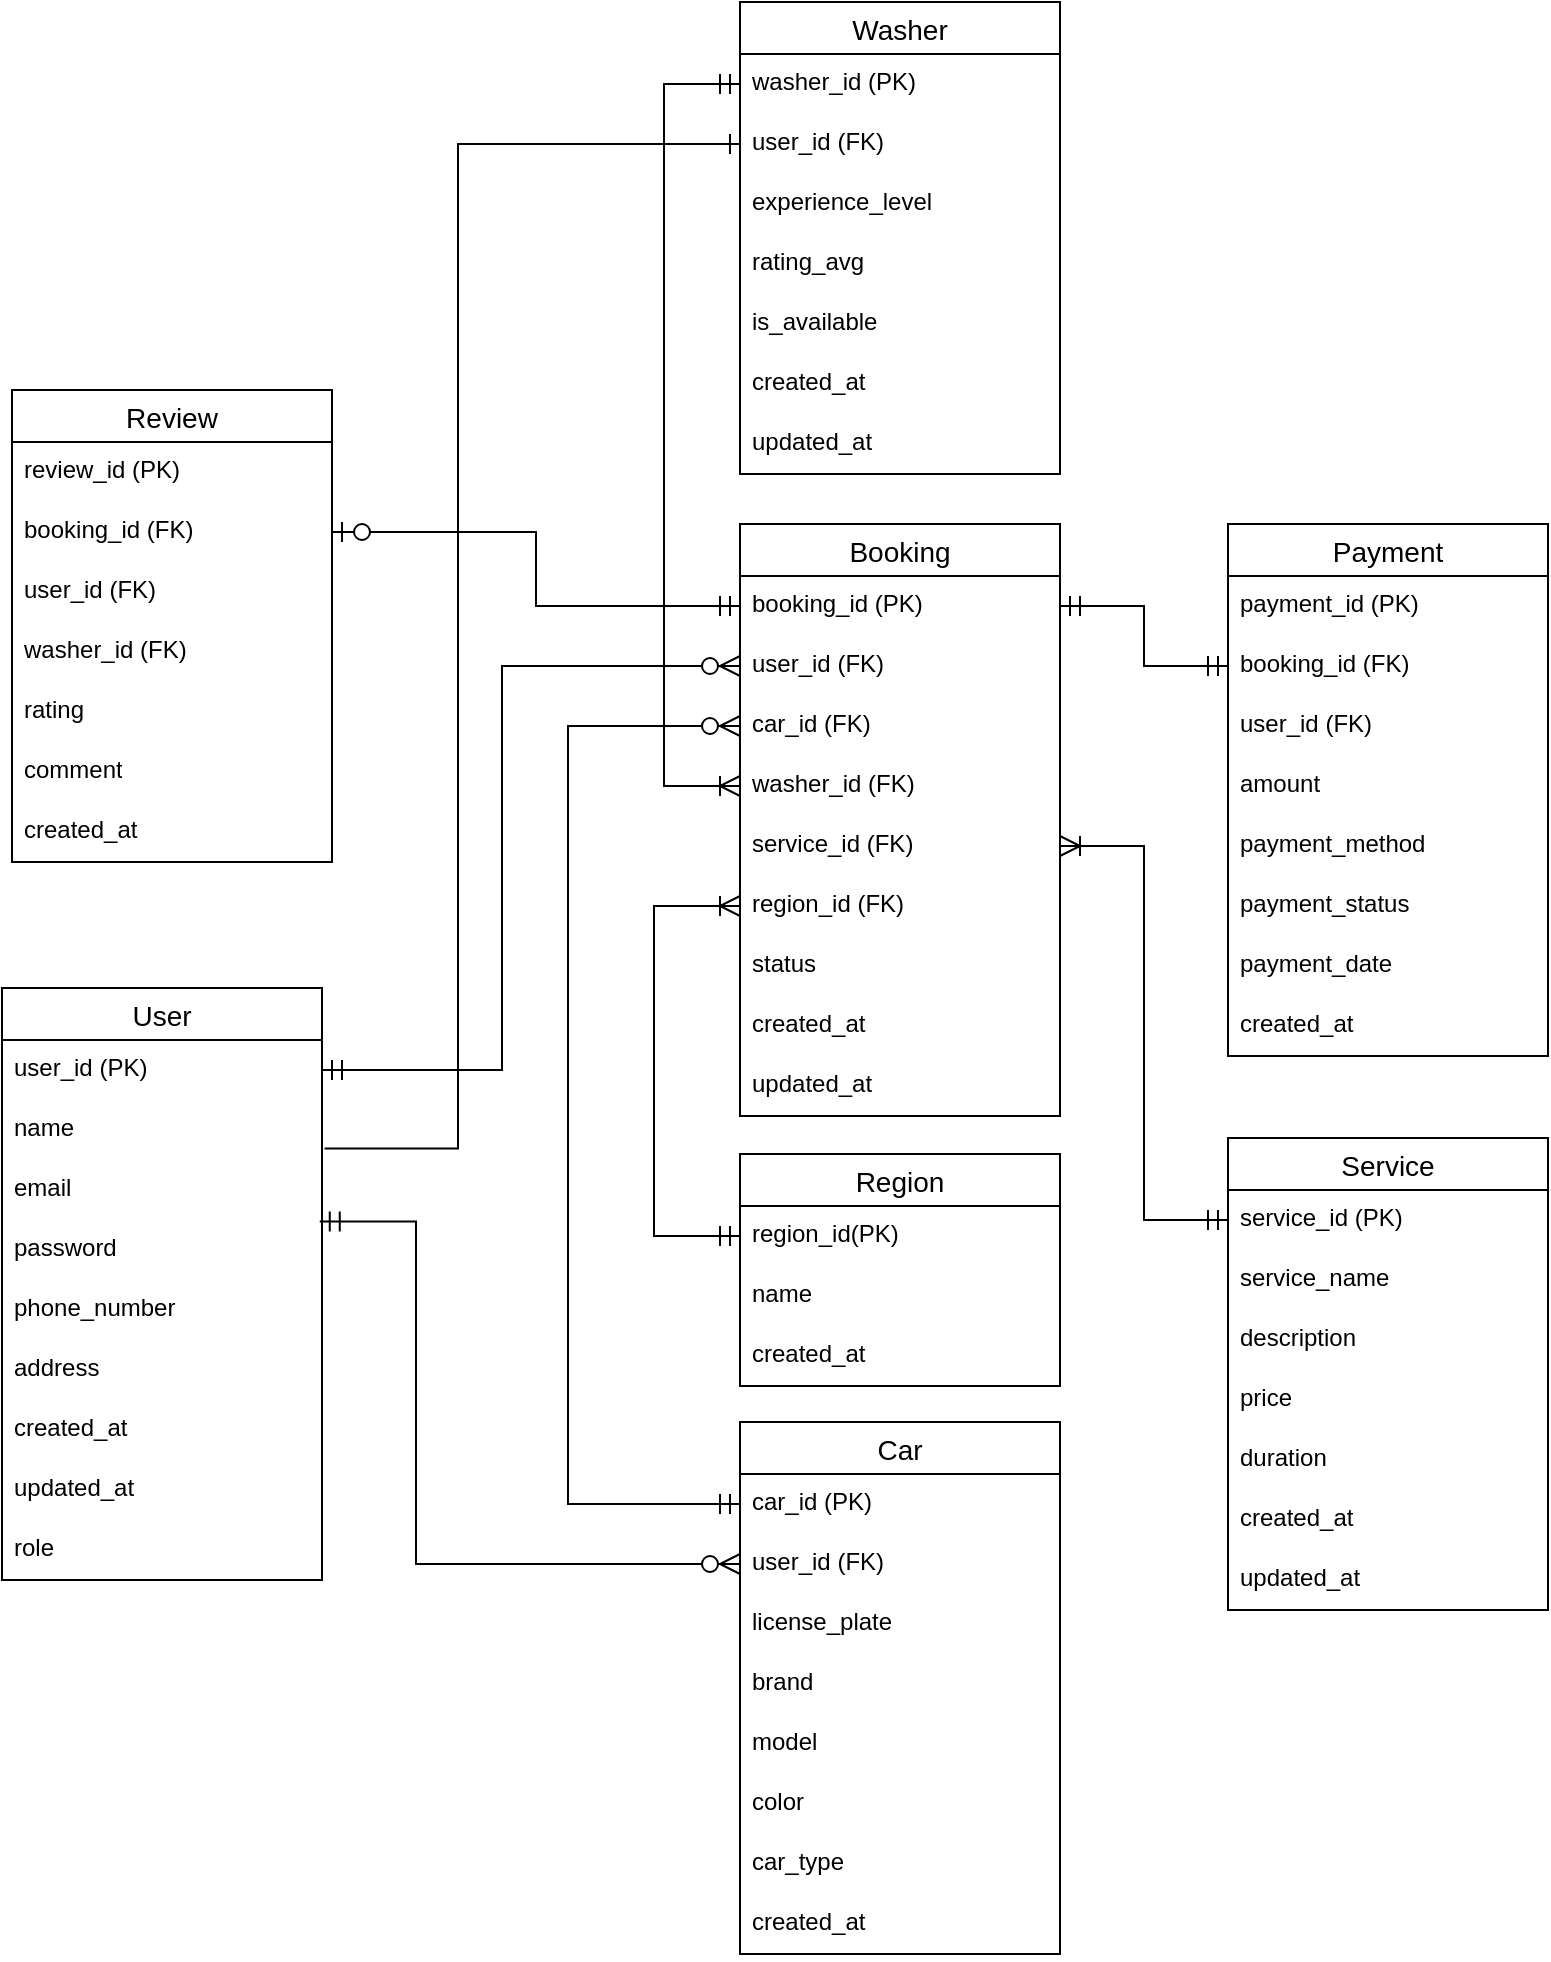 <mxfile version="26.0.16">
  <diagram name="페이지-1" id="yHpw60NMFW2PUIfGAlbN">
    <mxGraphModel dx="2791" dy="1937" grid="0" gridSize="10" guides="1" tooltips="1" connect="1" arrows="1" fold="1" page="0" pageScale="1" pageWidth="827" pageHeight="1169" math="0" shadow="0">
      <root>
        <mxCell id="0" />
        <mxCell id="1" parent="0" />
        <mxCell id="lHGu4c8bTDaXBEKwKMBF-154" value="User" style="swimlane;fontStyle=0;childLayout=stackLayout;horizontal=1;startSize=26;horizontalStack=0;resizeParent=1;resizeParentMax=0;resizeLast=0;collapsible=1;marginBottom=0;align=center;fontSize=14;" vertex="1" parent="1">
          <mxGeometry x="-195" y="-188" width="160" height="296" as="geometry" />
        </mxCell>
        <mxCell id="lHGu4c8bTDaXBEKwKMBF-155" value="user_id (PK)" style="text;strokeColor=none;fillColor=none;spacingLeft=4;spacingRight=4;overflow=hidden;rotatable=0;points=[[0,0.5],[1,0.5]];portConstraint=eastwest;fontSize=12;whiteSpace=wrap;html=1;" vertex="1" parent="lHGu4c8bTDaXBEKwKMBF-154">
          <mxGeometry y="26" width="160" height="30" as="geometry" />
        </mxCell>
        <mxCell id="lHGu4c8bTDaXBEKwKMBF-158" value="name" style="text;strokeColor=none;fillColor=none;spacingLeft=4;spacingRight=4;overflow=hidden;rotatable=0;points=[[0,0.5],[1,0.5]];portConstraint=eastwest;fontSize=12;whiteSpace=wrap;html=1;" vertex="1" parent="lHGu4c8bTDaXBEKwKMBF-154">
          <mxGeometry y="56" width="160" height="30" as="geometry" />
        </mxCell>
        <mxCell id="lHGu4c8bTDaXBEKwKMBF-160" value="email" style="text;strokeColor=none;fillColor=none;spacingLeft=4;spacingRight=4;overflow=hidden;rotatable=0;points=[[0,0.5],[1,0.5]];portConstraint=eastwest;fontSize=12;whiteSpace=wrap;html=1;" vertex="1" parent="lHGu4c8bTDaXBEKwKMBF-154">
          <mxGeometry y="86" width="160" height="30" as="geometry" />
        </mxCell>
        <mxCell id="lHGu4c8bTDaXBEKwKMBF-159" value="password" style="text;strokeColor=none;fillColor=none;spacingLeft=4;spacingRight=4;overflow=hidden;rotatable=0;points=[[0,0.5],[1,0.5]];portConstraint=eastwest;fontSize=12;whiteSpace=wrap;html=1;" vertex="1" parent="lHGu4c8bTDaXBEKwKMBF-154">
          <mxGeometry y="116" width="160" height="30" as="geometry" />
        </mxCell>
        <mxCell id="lHGu4c8bTDaXBEKwKMBF-161" value="phone_number" style="text;strokeColor=none;fillColor=none;spacingLeft=4;spacingRight=4;overflow=hidden;rotatable=0;points=[[0,0.5],[1,0.5]];portConstraint=eastwest;fontSize=12;whiteSpace=wrap;html=1;" vertex="1" parent="lHGu4c8bTDaXBEKwKMBF-154">
          <mxGeometry y="146" width="160" height="30" as="geometry" />
        </mxCell>
        <mxCell id="lHGu4c8bTDaXBEKwKMBF-163" value="address" style="text;strokeColor=none;fillColor=none;spacingLeft=4;spacingRight=4;overflow=hidden;rotatable=0;points=[[0,0.5],[1,0.5]];portConstraint=eastwest;fontSize=12;whiteSpace=wrap;html=1;" vertex="1" parent="lHGu4c8bTDaXBEKwKMBF-154">
          <mxGeometry y="176" width="160" height="30" as="geometry" />
        </mxCell>
        <mxCell id="lHGu4c8bTDaXBEKwKMBF-162" value="created_at" style="text;strokeColor=none;fillColor=none;spacingLeft=4;spacingRight=4;overflow=hidden;rotatable=0;points=[[0,0.5],[1,0.5]];portConstraint=eastwest;fontSize=12;whiteSpace=wrap;html=1;" vertex="1" parent="lHGu4c8bTDaXBEKwKMBF-154">
          <mxGeometry y="206" width="160" height="30" as="geometry" />
        </mxCell>
        <mxCell id="lHGu4c8bTDaXBEKwKMBF-156" value="updated_at" style="text;strokeColor=none;fillColor=none;spacingLeft=4;spacingRight=4;overflow=hidden;rotatable=0;points=[[0,0.5],[1,0.5]];portConstraint=eastwest;fontSize=12;whiteSpace=wrap;html=1;" vertex="1" parent="lHGu4c8bTDaXBEKwKMBF-154">
          <mxGeometry y="236" width="160" height="30" as="geometry" />
        </mxCell>
        <mxCell id="lHGu4c8bTDaXBEKwKMBF-157" value="role " style="text;strokeColor=none;fillColor=none;spacingLeft=4;spacingRight=4;overflow=hidden;rotatable=0;points=[[0,0.5],[1,0.5]];portConstraint=eastwest;fontSize=12;whiteSpace=wrap;html=1;" vertex="1" parent="lHGu4c8bTDaXBEKwKMBF-154">
          <mxGeometry y="266" width="160" height="30" as="geometry" />
        </mxCell>
        <mxCell id="lHGu4c8bTDaXBEKwKMBF-165" value="Car" style="swimlane;fontStyle=0;childLayout=stackLayout;horizontal=1;startSize=26;horizontalStack=0;resizeParent=1;resizeParentMax=0;resizeLast=0;collapsible=1;marginBottom=0;align=center;fontSize=14;" vertex="1" parent="1">
          <mxGeometry x="174" y="29" width="160" height="266" as="geometry" />
        </mxCell>
        <mxCell id="lHGu4c8bTDaXBEKwKMBF-166" value="car_id (PK)" style="text;strokeColor=none;fillColor=none;spacingLeft=4;spacingRight=4;overflow=hidden;rotatable=0;points=[[0,0.5],[1,0.5]];portConstraint=eastwest;fontSize=12;whiteSpace=wrap;html=1;" vertex="1" parent="lHGu4c8bTDaXBEKwKMBF-165">
          <mxGeometry y="26" width="160" height="30" as="geometry" />
        </mxCell>
        <mxCell id="lHGu4c8bTDaXBEKwKMBF-167" value="user_id (FK)" style="text;strokeColor=none;fillColor=none;spacingLeft=4;spacingRight=4;overflow=hidden;rotatable=0;points=[[0,0.5],[1,0.5]];portConstraint=eastwest;fontSize=12;whiteSpace=wrap;html=1;" vertex="1" parent="lHGu4c8bTDaXBEKwKMBF-165">
          <mxGeometry y="56" width="160" height="30" as="geometry" />
        </mxCell>
        <mxCell id="lHGu4c8bTDaXBEKwKMBF-168" value="license_plate" style="text;strokeColor=none;fillColor=none;spacingLeft=4;spacingRight=4;overflow=hidden;rotatable=0;points=[[0,0.5],[1,0.5]];portConstraint=eastwest;fontSize=12;whiteSpace=wrap;html=1;" vertex="1" parent="lHGu4c8bTDaXBEKwKMBF-165">
          <mxGeometry y="86" width="160" height="30" as="geometry" />
        </mxCell>
        <mxCell id="lHGu4c8bTDaXBEKwKMBF-169" value="brand " style="text;strokeColor=none;fillColor=none;spacingLeft=4;spacingRight=4;overflow=hidden;rotatable=0;points=[[0,0.5],[1,0.5]];portConstraint=eastwest;fontSize=12;whiteSpace=wrap;html=1;" vertex="1" parent="lHGu4c8bTDaXBEKwKMBF-165">
          <mxGeometry y="116" width="160" height="30" as="geometry" />
        </mxCell>
        <mxCell id="lHGu4c8bTDaXBEKwKMBF-170" value="model" style="text;strokeColor=none;fillColor=none;spacingLeft=4;spacingRight=4;overflow=hidden;rotatable=0;points=[[0,0.5],[1,0.5]];portConstraint=eastwest;fontSize=12;whiteSpace=wrap;html=1;" vertex="1" parent="lHGu4c8bTDaXBEKwKMBF-165">
          <mxGeometry y="146" width="160" height="30" as="geometry" />
        </mxCell>
        <mxCell id="lHGu4c8bTDaXBEKwKMBF-171" value="color" style="text;strokeColor=none;fillColor=none;spacingLeft=4;spacingRight=4;overflow=hidden;rotatable=0;points=[[0,0.5],[1,0.5]];portConstraint=eastwest;fontSize=12;whiteSpace=wrap;html=1;" vertex="1" parent="lHGu4c8bTDaXBEKwKMBF-165">
          <mxGeometry y="176" width="160" height="30" as="geometry" />
        </mxCell>
        <mxCell id="lHGu4c8bTDaXBEKwKMBF-172" value="car_type " style="text;strokeColor=none;fillColor=none;spacingLeft=4;spacingRight=4;overflow=hidden;rotatable=0;points=[[0,0.5],[1,0.5]];portConstraint=eastwest;fontSize=12;whiteSpace=wrap;html=1;" vertex="1" parent="lHGu4c8bTDaXBEKwKMBF-165">
          <mxGeometry y="206" width="160" height="30" as="geometry" />
        </mxCell>
        <mxCell id="lHGu4c8bTDaXBEKwKMBF-173" value="created_at" style="text;strokeColor=none;fillColor=none;spacingLeft=4;spacingRight=4;overflow=hidden;rotatable=0;points=[[0,0.5],[1,0.5]];portConstraint=eastwest;fontSize=12;whiteSpace=wrap;html=1;" vertex="1" parent="lHGu4c8bTDaXBEKwKMBF-165">
          <mxGeometry y="236" width="160" height="30" as="geometry" />
        </mxCell>
        <mxCell id="lHGu4c8bTDaXBEKwKMBF-174" value="Service" style="swimlane;fontStyle=0;childLayout=stackLayout;horizontal=1;startSize=26;horizontalStack=0;resizeParent=1;resizeParentMax=0;resizeLast=0;collapsible=1;marginBottom=0;align=center;fontSize=14;" vertex="1" parent="1">
          <mxGeometry x="418" y="-113" width="160" height="236" as="geometry" />
        </mxCell>
        <mxCell id="lHGu4c8bTDaXBEKwKMBF-176" value="service_id (PK)" style="text;strokeColor=none;fillColor=none;spacingLeft=4;spacingRight=4;overflow=hidden;rotatable=0;points=[[0,0.5],[1,0.5]];portConstraint=eastwest;fontSize=12;whiteSpace=wrap;html=1;" vertex="1" parent="lHGu4c8bTDaXBEKwKMBF-174">
          <mxGeometry y="26" width="160" height="30" as="geometry" />
        </mxCell>
        <mxCell id="lHGu4c8bTDaXBEKwKMBF-177" value="service_name " style="text;strokeColor=none;fillColor=none;spacingLeft=4;spacingRight=4;overflow=hidden;rotatable=0;points=[[0,0.5],[1,0.5]];portConstraint=eastwest;fontSize=12;whiteSpace=wrap;html=1;" vertex="1" parent="lHGu4c8bTDaXBEKwKMBF-174">
          <mxGeometry y="56" width="160" height="30" as="geometry" />
        </mxCell>
        <mxCell id="lHGu4c8bTDaXBEKwKMBF-178" value="description " style="text;strokeColor=none;fillColor=none;spacingLeft=4;spacingRight=4;overflow=hidden;rotatable=0;points=[[0,0.5],[1,0.5]];portConstraint=eastwest;fontSize=12;whiteSpace=wrap;html=1;" vertex="1" parent="lHGu4c8bTDaXBEKwKMBF-174">
          <mxGeometry y="86" width="160" height="30" as="geometry" />
        </mxCell>
        <mxCell id="lHGu4c8bTDaXBEKwKMBF-179" value="price" style="text;strokeColor=none;fillColor=none;spacingLeft=4;spacingRight=4;overflow=hidden;rotatable=0;points=[[0,0.5],[1,0.5]];portConstraint=eastwest;fontSize=12;whiteSpace=wrap;html=1;" vertex="1" parent="lHGu4c8bTDaXBEKwKMBF-174">
          <mxGeometry y="116" width="160" height="30" as="geometry" />
        </mxCell>
        <mxCell id="lHGu4c8bTDaXBEKwKMBF-180" value="duration " style="text;strokeColor=none;fillColor=none;spacingLeft=4;spacingRight=4;overflow=hidden;rotatable=0;points=[[0,0.5],[1,0.5]];portConstraint=eastwest;fontSize=12;whiteSpace=wrap;html=1;" vertex="1" parent="lHGu4c8bTDaXBEKwKMBF-174">
          <mxGeometry y="146" width="160" height="30" as="geometry" />
        </mxCell>
        <mxCell id="lHGu4c8bTDaXBEKwKMBF-181" value="created_at " style="text;strokeColor=none;fillColor=none;spacingLeft=4;spacingRight=4;overflow=hidden;rotatable=0;points=[[0,0.5],[1,0.5]];portConstraint=eastwest;fontSize=12;whiteSpace=wrap;html=1;" vertex="1" parent="lHGu4c8bTDaXBEKwKMBF-174">
          <mxGeometry y="176" width="160" height="30" as="geometry" />
        </mxCell>
        <mxCell id="lHGu4c8bTDaXBEKwKMBF-182" value="updated_at" style="text;strokeColor=none;fillColor=none;spacingLeft=4;spacingRight=4;overflow=hidden;rotatable=0;points=[[0,0.5],[1,0.5]];portConstraint=eastwest;fontSize=12;whiteSpace=wrap;html=1;" vertex="1" parent="lHGu4c8bTDaXBEKwKMBF-174">
          <mxGeometry y="206" width="160" height="30" as="geometry" />
        </mxCell>
        <mxCell id="lHGu4c8bTDaXBEKwKMBF-184" value="Booking" style="swimlane;fontStyle=0;childLayout=stackLayout;horizontal=1;startSize=26;horizontalStack=0;resizeParent=1;resizeParentMax=0;resizeLast=0;collapsible=1;marginBottom=0;align=center;fontSize=14;" vertex="1" parent="1">
          <mxGeometry x="174" y="-420" width="160" height="296" as="geometry" />
        </mxCell>
        <mxCell id="lHGu4c8bTDaXBEKwKMBF-185" value="booking_id (PK)" style="text;strokeColor=none;fillColor=none;spacingLeft=4;spacingRight=4;overflow=hidden;rotatable=0;points=[[0,0.5],[1,0.5]];portConstraint=eastwest;fontSize=12;whiteSpace=wrap;html=1;" vertex="1" parent="lHGu4c8bTDaXBEKwKMBF-184">
          <mxGeometry y="26" width="160" height="30" as="geometry" />
        </mxCell>
        <mxCell id="lHGu4c8bTDaXBEKwKMBF-186" value="user_id (FK)" style="text;strokeColor=none;fillColor=none;spacingLeft=4;spacingRight=4;overflow=hidden;rotatable=0;points=[[0,0.5],[1,0.5]];portConstraint=eastwest;fontSize=12;whiteSpace=wrap;html=1;" vertex="1" parent="lHGu4c8bTDaXBEKwKMBF-184">
          <mxGeometry y="56" width="160" height="30" as="geometry" />
        </mxCell>
        <mxCell id="lHGu4c8bTDaXBEKwKMBF-187" value="car_id (FK)" style="text;strokeColor=none;fillColor=none;spacingLeft=4;spacingRight=4;overflow=hidden;rotatable=0;points=[[0,0.5],[1,0.5]];portConstraint=eastwest;fontSize=12;whiteSpace=wrap;html=1;" vertex="1" parent="lHGu4c8bTDaXBEKwKMBF-184">
          <mxGeometry y="86" width="160" height="30" as="geometry" />
        </mxCell>
        <mxCell id="lHGu4c8bTDaXBEKwKMBF-188" value="washer_id (FK)" style="text;strokeColor=none;fillColor=none;spacingLeft=4;spacingRight=4;overflow=hidden;rotatable=0;points=[[0,0.5],[1,0.5]];portConstraint=eastwest;fontSize=12;whiteSpace=wrap;html=1;" vertex="1" parent="lHGu4c8bTDaXBEKwKMBF-184">
          <mxGeometry y="116" width="160" height="30" as="geometry" />
        </mxCell>
        <mxCell id="lHGu4c8bTDaXBEKwKMBF-189" value="service_id (FK) " style="text;strokeColor=none;fillColor=none;spacingLeft=4;spacingRight=4;overflow=hidden;rotatable=0;points=[[0,0.5],[1,0.5]];portConstraint=eastwest;fontSize=12;whiteSpace=wrap;html=1;" vertex="1" parent="lHGu4c8bTDaXBEKwKMBF-184">
          <mxGeometry y="146" width="160" height="30" as="geometry" />
        </mxCell>
        <mxCell id="lHGu4c8bTDaXBEKwKMBF-190" value="region_id (FK)" style="text;strokeColor=none;fillColor=none;spacingLeft=4;spacingRight=4;overflow=hidden;rotatable=0;points=[[0,0.5],[1,0.5]];portConstraint=eastwest;fontSize=12;whiteSpace=wrap;html=1;" vertex="1" parent="lHGu4c8bTDaXBEKwKMBF-184">
          <mxGeometry y="176" width="160" height="30" as="geometry" />
        </mxCell>
        <mxCell id="lHGu4c8bTDaXBEKwKMBF-191" value="status " style="text;strokeColor=none;fillColor=none;spacingLeft=4;spacingRight=4;overflow=hidden;rotatable=0;points=[[0,0.5],[1,0.5]];portConstraint=eastwest;fontSize=12;whiteSpace=wrap;html=1;" vertex="1" parent="lHGu4c8bTDaXBEKwKMBF-184">
          <mxGeometry y="206" width="160" height="30" as="geometry" />
        </mxCell>
        <mxCell id="lHGu4c8bTDaXBEKwKMBF-192" value="created_at " style="text;strokeColor=none;fillColor=none;spacingLeft=4;spacingRight=4;overflow=hidden;rotatable=0;points=[[0,0.5],[1,0.5]];portConstraint=eastwest;fontSize=12;whiteSpace=wrap;html=1;" vertex="1" parent="lHGu4c8bTDaXBEKwKMBF-184">
          <mxGeometry y="236" width="160" height="30" as="geometry" />
        </mxCell>
        <mxCell id="lHGu4c8bTDaXBEKwKMBF-193" value="updated_at " style="text;strokeColor=none;fillColor=none;spacingLeft=4;spacingRight=4;overflow=hidden;rotatable=0;points=[[0,0.5],[1,0.5]];portConstraint=eastwest;fontSize=12;whiteSpace=wrap;html=1;" vertex="1" parent="lHGu4c8bTDaXBEKwKMBF-184">
          <mxGeometry y="266" width="160" height="30" as="geometry" />
        </mxCell>
        <mxCell id="lHGu4c8bTDaXBEKwKMBF-194" value="Payment" style="swimlane;fontStyle=0;childLayout=stackLayout;horizontal=1;startSize=26;horizontalStack=0;resizeParent=1;resizeParentMax=0;resizeLast=0;collapsible=1;marginBottom=0;align=center;fontSize=14;" vertex="1" parent="1">
          <mxGeometry x="418" y="-420" width="160" height="266" as="geometry" />
        </mxCell>
        <mxCell id="lHGu4c8bTDaXBEKwKMBF-195" value="payment_id  (PK)" style="text;strokeColor=none;fillColor=none;spacingLeft=4;spacingRight=4;overflow=hidden;rotatable=0;points=[[0,0.5],[1,0.5]];portConstraint=eastwest;fontSize=12;whiteSpace=wrap;html=1;" vertex="1" parent="lHGu4c8bTDaXBEKwKMBF-194">
          <mxGeometry y="26" width="160" height="30" as="geometry" />
        </mxCell>
        <mxCell id="lHGu4c8bTDaXBEKwKMBF-196" value="booking_id (FK)" style="text;strokeColor=none;fillColor=none;spacingLeft=4;spacingRight=4;overflow=hidden;rotatable=0;points=[[0,0.5],[1,0.5]];portConstraint=eastwest;fontSize=12;whiteSpace=wrap;html=1;" vertex="1" parent="lHGu4c8bTDaXBEKwKMBF-194">
          <mxGeometry y="56" width="160" height="30" as="geometry" />
        </mxCell>
        <mxCell id="lHGu4c8bTDaXBEKwKMBF-197" value="user_id (FK)" style="text;strokeColor=none;fillColor=none;spacingLeft=4;spacingRight=4;overflow=hidden;rotatable=0;points=[[0,0.5],[1,0.5]];portConstraint=eastwest;fontSize=12;whiteSpace=wrap;html=1;" vertex="1" parent="lHGu4c8bTDaXBEKwKMBF-194">
          <mxGeometry y="86" width="160" height="30" as="geometry" />
        </mxCell>
        <mxCell id="lHGu4c8bTDaXBEKwKMBF-198" value="amount" style="text;strokeColor=none;fillColor=none;spacingLeft=4;spacingRight=4;overflow=hidden;rotatable=0;points=[[0,0.5],[1,0.5]];portConstraint=eastwest;fontSize=12;whiteSpace=wrap;html=1;" vertex="1" parent="lHGu4c8bTDaXBEKwKMBF-194">
          <mxGeometry y="116" width="160" height="30" as="geometry" />
        </mxCell>
        <mxCell id="lHGu4c8bTDaXBEKwKMBF-199" value="payment_method " style="text;strokeColor=none;fillColor=none;spacingLeft=4;spacingRight=4;overflow=hidden;rotatable=0;points=[[0,0.5],[1,0.5]];portConstraint=eastwest;fontSize=12;whiteSpace=wrap;html=1;" vertex="1" parent="lHGu4c8bTDaXBEKwKMBF-194">
          <mxGeometry y="146" width="160" height="30" as="geometry" />
        </mxCell>
        <mxCell id="lHGu4c8bTDaXBEKwKMBF-200" value="payment_status " style="text;strokeColor=none;fillColor=none;spacingLeft=4;spacingRight=4;overflow=hidden;rotatable=0;points=[[0,0.5],[1,0.5]];portConstraint=eastwest;fontSize=12;whiteSpace=wrap;html=1;" vertex="1" parent="lHGu4c8bTDaXBEKwKMBF-194">
          <mxGeometry y="176" width="160" height="30" as="geometry" />
        </mxCell>
        <mxCell id="lHGu4c8bTDaXBEKwKMBF-201" value="payment_date" style="text;strokeColor=none;fillColor=none;spacingLeft=4;spacingRight=4;overflow=hidden;rotatable=0;points=[[0,0.5],[1,0.5]];portConstraint=eastwest;fontSize=12;whiteSpace=wrap;html=1;" vertex="1" parent="lHGu4c8bTDaXBEKwKMBF-194">
          <mxGeometry y="206" width="160" height="30" as="geometry" />
        </mxCell>
        <mxCell id="lHGu4c8bTDaXBEKwKMBF-202" value="created_at" style="text;strokeColor=none;fillColor=none;spacingLeft=4;spacingRight=4;overflow=hidden;rotatable=0;points=[[0,0.5],[1,0.5]];portConstraint=eastwest;fontSize=12;whiteSpace=wrap;html=1;" vertex="1" parent="lHGu4c8bTDaXBEKwKMBF-194">
          <mxGeometry y="236" width="160" height="30" as="geometry" />
        </mxCell>
        <mxCell id="lHGu4c8bTDaXBEKwKMBF-204" value="Review" style="swimlane;fontStyle=0;childLayout=stackLayout;horizontal=1;startSize=26;horizontalStack=0;resizeParent=1;resizeParentMax=0;resizeLast=0;collapsible=1;marginBottom=0;align=center;fontSize=14;" vertex="1" parent="1">
          <mxGeometry x="-190" y="-487" width="160" height="236" as="geometry" />
        </mxCell>
        <mxCell id="lHGu4c8bTDaXBEKwKMBF-205" value="review_id (PK)" style="text;strokeColor=none;fillColor=none;spacingLeft=4;spacingRight=4;overflow=hidden;rotatable=0;points=[[0,0.5],[1,0.5]];portConstraint=eastwest;fontSize=12;whiteSpace=wrap;html=1;" vertex="1" parent="lHGu4c8bTDaXBEKwKMBF-204">
          <mxGeometry y="26" width="160" height="30" as="geometry" />
        </mxCell>
        <mxCell id="lHGu4c8bTDaXBEKwKMBF-206" value="booking_id (FK)" style="text;strokeColor=none;fillColor=none;spacingLeft=4;spacingRight=4;overflow=hidden;rotatable=0;points=[[0,0.5],[1,0.5]];portConstraint=eastwest;fontSize=12;whiteSpace=wrap;html=1;" vertex="1" parent="lHGu4c8bTDaXBEKwKMBF-204">
          <mxGeometry y="56" width="160" height="30" as="geometry" />
        </mxCell>
        <mxCell id="lHGu4c8bTDaXBEKwKMBF-207" value="user_id (FK)" style="text;strokeColor=none;fillColor=none;spacingLeft=4;spacingRight=4;overflow=hidden;rotatable=0;points=[[0,0.5],[1,0.5]];portConstraint=eastwest;fontSize=12;whiteSpace=wrap;html=1;" vertex="1" parent="lHGu4c8bTDaXBEKwKMBF-204">
          <mxGeometry y="86" width="160" height="30" as="geometry" />
        </mxCell>
        <mxCell id="lHGu4c8bTDaXBEKwKMBF-209" value="washer_id (FK)" style="text;strokeColor=none;fillColor=none;spacingLeft=4;spacingRight=4;overflow=hidden;rotatable=0;points=[[0,0.5],[1,0.5]];portConstraint=eastwest;fontSize=12;whiteSpace=wrap;html=1;" vertex="1" parent="lHGu4c8bTDaXBEKwKMBF-204">
          <mxGeometry y="116" width="160" height="30" as="geometry" />
        </mxCell>
        <mxCell id="lHGu4c8bTDaXBEKwKMBF-210" value="rating" style="text;strokeColor=none;fillColor=none;spacingLeft=4;spacingRight=4;overflow=hidden;rotatable=0;points=[[0,0.5],[1,0.5]];portConstraint=eastwest;fontSize=12;whiteSpace=wrap;html=1;" vertex="1" parent="lHGu4c8bTDaXBEKwKMBF-204">
          <mxGeometry y="146" width="160" height="30" as="geometry" />
        </mxCell>
        <mxCell id="lHGu4c8bTDaXBEKwKMBF-211" value="comment" style="text;strokeColor=none;fillColor=none;spacingLeft=4;spacingRight=4;overflow=hidden;rotatable=0;points=[[0,0.5],[1,0.5]];portConstraint=eastwest;fontSize=12;whiteSpace=wrap;html=1;" vertex="1" parent="lHGu4c8bTDaXBEKwKMBF-204">
          <mxGeometry y="176" width="160" height="30" as="geometry" />
        </mxCell>
        <mxCell id="lHGu4c8bTDaXBEKwKMBF-212" value="created_at" style="text;strokeColor=none;fillColor=none;spacingLeft=4;spacingRight=4;overflow=hidden;rotatable=0;points=[[0,0.5],[1,0.5]];portConstraint=eastwest;fontSize=12;whiteSpace=wrap;html=1;" vertex="1" parent="lHGu4c8bTDaXBEKwKMBF-204">
          <mxGeometry y="206" width="160" height="30" as="geometry" />
        </mxCell>
        <mxCell id="lHGu4c8bTDaXBEKwKMBF-213" value="Region" style="swimlane;fontStyle=0;childLayout=stackLayout;horizontal=1;startSize=26;horizontalStack=0;resizeParent=1;resizeParentMax=0;resizeLast=0;collapsible=1;marginBottom=0;align=center;fontSize=14;" vertex="1" parent="1">
          <mxGeometry x="174" y="-105" width="160" height="116" as="geometry" />
        </mxCell>
        <mxCell id="lHGu4c8bTDaXBEKwKMBF-214" value="region_id(PK)" style="text;strokeColor=none;fillColor=none;spacingLeft=4;spacingRight=4;overflow=hidden;rotatable=0;points=[[0,0.5],[1,0.5]];portConstraint=eastwest;fontSize=12;whiteSpace=wrap;html=1;" vertex="1" parent="lHGu4c8bTDaXBEKwKMBF-213">
          <mxGeometry y="26" width="160" height="30" as="geometry" />
        </mxCell>
        <mxCell id="lHGu4c8bTDaXBEKwKMBF-215" value="name" style="text;strokeColor=none;fillColor=none;spacingLeft=4;spacingRight=4;overflow=hidden;rotatable=0;points=[[0,0.5],[1,0.5]];portConstraint=eastwest;fontSize=12;whiteSpace=wrap;html=1;" vertex="1" parent="lHGu4c8bTDaXBEKwKMBF-213">
          <mxGeometry y="56" width="160" height="30" as="geometry" />
        </mxCell>
        <mxCell id="lHGu4c8bTDaXBEKwKMBF-220" value="created_at" style="text;strokeColor=none;fillColor=none;spacingLeft=4;spacingRight=4;overflow=hidden;rotatable=0;points=[[0,0.5],[1,0.5]];portConstraint=eastwest;fontSize=12;whiteSpace=wrap;html=1;" vertex="1" parent="lHGu4c8bTDaXBEKwKMBF-213">
          <mxGeometry y="86" width="160" height="30" as="geometry" />
        </mxCell>
        <mxCell id="lHGu4c8bTDaXBEKwKMBF-221" value="Washer" style="swimlane;fontStyle=0;childLayout=stackLayout;horizontal=1;startSize=26;horizontalStack=0;resizeParent=1;resizeParentMax=0;resizeLast=0;collapsible=1;marginBottom=0;align=center;fontSize=14;" vertex="1" parent="1">
          <mxGeometry x="174" y="-681" width="160" height="236" as="geometry" />
        </mxCell>
        <mxCell id="lHGu4c8bTDaXBEKwKMBF-222" value="washer_id (PK)" style="text;strokeColor=none;fillColor=none;spacingLeft=4;spacingRight=4;overflow=hidden;rotatable=0;points=[[0,0.5],[1,0.5]];portConstraint=eastwest;fontSize=12;whiteSpace=wrap;html=1;" vertex="1" parent="lHGu4c8bTDaXBEKwKMBF-221">
          <mxGeometry y="26" width="160" height="30" as="geometry" />
        </mxCell>
        <mxCell id="lHGu4c8bTDaXBEKwKMBF-223" value="user_id (FK)" style="text;strokeColor=none;fillColor=none;spacingLeft=4;spacingRight=4;overflow=hidden;rotatable=0;points=[[0,0.5],[1,0.5]];portConstraint=eastwest;fontSize=12;whiteSpace=wrap;html=1;" vertex="1" parent="lHGu4c8bTDaXBEKwKMBF-221">
          <mxGeometry y="56" width="160" height="30" as="geometry" />
        </mxCell>
        <mxCell id="lHGu4c8bTDaXBEKwKMBF-225" value="experience_level" style="text;strokeColor=none;fillColor=none;spacingLeft=4;spacingRight=4;overflow=hidden;rotatable=0;points=[[0,0.5],[1,0.5]];portConstraint=eastwest;fontSize=12;whiteSpace=wrap;html=1;" vertex="1" parent="lHGu4c8bTDaXBEKwKMBF-221">
          <mxGeometry y="86" width="160" height="30" as="geometry" />
        </mxCell>
        <mxCell id="lHGu4c8bTDaXBEKwKMBF-226" value="rating_avg" style="text;strokeColor=none;fillColor=none;spacingLeft=4;spacingRight=4;overflow=hidden;rotatable=0;points=[[0,0.5],[1,0.5]];portConstraint=eastwest;fontSize=12;whiteSpace=wrap;html=1;" vertex="1" parent="lHGu4c8bTDaXBEKwKMBF-221">
          <mxGeometry y="116" width="160" height="30" as="geometry" />
        </mxCell>
        <mxCell id="lHGu4c8bTDaXBEKwKMBF-227" value="is_available" style="text;strokeColor=none;fillColor=none;spacingLeft=4;spacingRight=4;overflow=hidden;rotatable=0;points=[[0,0.5],[1,0.5]];portConstraint=eastwest;fontSize=12;whiteSpace=wrap;html=1;" vertex="1" parent="lHGu4c8bTDaXBEKwKMBF-221">
          <mxGeometry y="146" width="160" height="30" as="geometry" />
        </mxCell>
        <mxCell id="lHGu4c8bTDaXBEKwKMBF-229" value="created_at" style="text;strokeColor=none;fillColor=none;spacingLeft=4;spacingRight=4;overflow=hidden;rotatable=0;points=[[0,0.5],[1,0.5]];portConstraint=eastwest;fontSize=12;whiteSpace=wrap;html=1;" vertex="1" parent="lHGu4c8bTDaXBEKwKMBF-221">
          <mxGeometry y="176" width="160" height="30" as="geometry" />
        </mxCell>
        <mxCell id="lHGu4c8bTDaXBEKwKMBF-228" value="updated_at" style="text;strokeColor=none;fillColor=none;spacingLeft=4;spacingRight=4;overflow=hidden;rotatable=0;points=[[0,0.5],[1,0.5]];portConstraint=eastwest;fontSize=12;whiteSpace=wrap;html=1;" vertex="1" parent="lHGu4c8bTDaXBEKwKMBF-221">
          <mxGeometry y="206" width="160" height="30" as="geometry" />
        </mxCell>
        <mxCell id="lHGu4c8bTDaXBEKwKMBF-230" value="" style="edgeStyle=orthogonalEdgeStyle;fontSize=12;html=1;endArrow=ERzeroToMany;startArrow=ERmandOne;rounded=0;startSize=8;endSize=8;exitX=0.993;exitY=1.024;exitDx=0;exitDy=0;entryX=0;entryY=0.5;entryDx=0;entryDy=0;exitPerimeter=0;" edge="1" parent="1" source="lHGu4c8bTDaXBEKwKMBF-160" target="lHGu4c8bTDaXBEKwKMBF-167">
          <mxGeometry width="100" height="100" relative="1" as="geometry">
            <mxPoint x="97" y="70" as="sourcePoint" />
            <mxPoint x="197" y="-30" as="targetPoint" />
            <Array as="points">
              <mxPoint x="12" y="-71" />
              <mxPoint x="12" y="100" />
            </Array>
          </mxGeometry>
        </mxCell>
        <mxCell id="lHGu4c8bTDaXBEKwKMBF-233" value="" style="edgeStyle=orthogonalEdgeStyle;fontSize=12;html=1;endArrow=ERzeroToMany;startArrow=ERmandOne;rounded=0;startSize=8;endSize=8;exitX=1;exitY=0.5;exitDx=0;exitDy=0;entryX=0;entryY=0.5;entryDx=0;entryDy=0;" edge="1" parent="1" source="lHGu4c8bTDaXBEKwKMBF-155" target="lHGu4c8bTDaXBEKwKMBF-186">
          <mxGeometry width="100" height="100" relative="1" as="geometry">
            <mxPoint x="-31" y="-124" as="sourcePoint" />
            <mxPoint x="69" y="-224" as="targetPoint" />
            <Array as="points">
              <mxPoint x="55" y="-147" />
              <mxPoint x="55" y="-349" />
            </Array>
          </mxGeometry>
        </mxCell>
        <mxCell id="lHGu4c8bTDaXBEKwKMBF-234" value="" style="edgeStyle=orthogonalEdgeStyle;fontSize=12;html=1;endArrow=ERzeroToMany;startArrow=ERmandOne;rounded=0;startSize=8;endSize=8;exitX=0;exitY=0.5;exitDx=0;exitDy=0;entryX=0;entryY=0.5;entryDx=0;entryDy=0;" edge="1" parent="1" source="lHGu4c8bTDaXBEKwKMBF-166" target="lHGu4c8bTDaXBEKwKMBF-187">
          <mxGeometry width="100" height="100" relative="1" as="geometry">
            <mxPoint x="-31" y="-124" as="sourcePoint" />
            <mxPoint x="69" y="-224" as="targetPoint" />
            <Array as="points">
              <mxPoint x="88" y="70" />
              <mxPoint x="88" y="-319" />
            </Array>
          </mxGeometry>
        </mxCell>
        <mxCell id="lHGu4c8bTDaXBEKwKMBF-235" value="" style="edgeStyle=orthogonalEdgeStyle;fontSize=12;html=1;endArrow=ERmandOne;startArrow=ERmandOne;rounded=0;startSize=8;endSize=8;exitX=1;exitY=0.5;exitDx=0;exitDy=0;entryX=0;entryY=0.5;entryDx=0;entryDy=0;" edge="1" parent="1" source="lHGu4c8bTDaXBEKwKMBF-185" target="lHGu4c8bTDaXBEKwKMBF-196">
          <mxGeometry width="100" height="100" relative="1" as="geometry">
            <mxPoint x="351" y="-252" as="sourcePoint" />
            <mxPoint x="451" y="-352" as="targetPoint" />
          </mxGeometry>
        </mxCell>
        <mxCell id="lHGu4c8bTDaXBEKwKMBF-237" value="" style="edgeStyle=orthogonalEdgeStyle;fontSize=12;html=1;endArrow=ERzeroToOne;startArrow=ERmandOne;rounded=0;startSize=8;endSize=8;entryX=1;entryY=0.5;entryDx=0;entryDy=0;exitX=0;exitY=0.5;exitDx=0;exitDy=0;" edge="1" parent="1" source="lHGu4c8bTDaXBEKwKMBF-185" target="lHGu4c8bTDaXBEKwKMBF-206">
          <mxGeometry width="100" height="100" relative="1" as="geometry">
            <mxPoint x="161" y="-324" as="sourcePoint" />
            <mxPoint x="261" y="-424" as="targetPoint" />
          </mxGeometry>
        </mxCell>
        <mxCell id="lHGu4c8bTDaXBEKwKMBF-239" value="" style="edgeStyle=orthogonalEdgeStyle;fontSize=12;html=1;endArrow=ERoneToMany;startArrow=ERmandOne;rounded=0;startSize=8;endSize=8;exitX=0;exitY=0.5;exitDx=0;exitDy=0;entryX=1;entryY=0.5;entryDx=0;entryDy=0;" edge="1" parent="1" source="lHGu4c8bTDaXBEKwKMBF-176" target="lHGu4c8bTDaXBEKwKMBF-189">
          <mxGeometry width="100" height="100" relative="1" as="geometry">
            <mxPoint x="286" y="41" as="sourcePoint" />
            <mxPoint x="386" y="-59" as="targetPoint" />
          </mxGeometry>
        </mxCell>
        <mxCell id="lHGu4c8bTDaXBEKwKMBF-240" value="" style="edgeStyle=orthogonalEdgeStyle;fontSize=12;html=1;endArrow=ERoneToMany;startArrow=ERmandOne;rounded=0;startSize=8;endSize=8;exitX=0;exitY=0.5;exitDx=0;exitDy=0;entryX=0;entryY=0.5;entryDx=0;entryDy=0;" edge="1" parent="1" source="lHGu4c8bTDaXBEKwKMBF-214" target="lHGu4c8bTDaXBEKwKMBF-190">
          <mxGeometry width="100" height="100" relative="1" as="geometry">
            <mxPoint x="161" y="-124" as="sourcePoint" />
            <mxPoint x="261" y="-224" as="targetPoint" />
            <Array as="points">
              <mxPoint x="131" y="-64" />
              <mxPoint x="131" y="-229" />
            </Array>
          </mxGeometry>
        </mxCell>
        <mxCell id="lHGu4c8bTDaXBEKwKMBF-241" value="" style="edgeStyle=orthogonalEdgeStyle;fontSize=12;html=1;endArrow=ERoneToMany;startArrow=ERmandOne;rounded=0;startSize=8;endSize=8;exitX=0;exitY=0.5;exitDx=0;exitDy=0;entryX=0;entryY=0.5;entryDx=0;entryDy=0;" edge="1" parent="1" source="lHGu4c8bTDaXBEKwKMBF-222" target="lHGu4c8bTDaXBEKwKMBF-188">
          <mxGeometry width="100" height="100" relative="1" as="geometry">
            <mxPoint x="161" y="-324" as="sourcePoint" />
            <mxPoint x="261" y="-424" as="targetPoint" />
            <Array as="points">
              <mxPoint x="136" y="-640" />
              <mxPoint x="136" y="-289" />
            </Array>
          </mxGeometry>
        </mxCell>
        <mxCell id="lHGu4c8bTDaXBEKwKMBF-244" style="edgeStyle=none;curved=1;rounded=0;orthogonalLoop=1;jettySize=auto;html=1;exitX=0.75;exitY=0;exitDx=0;exitDy=0;fontSize=12;startSize=8;endSize=8;" edge="1" parent="1" source="lHGu4c8bTDaXBEKwKMBF-165" target="lHGu4c8bTDaXBEKwKMBF-165">
          <mxGeometry relative="1" as="geometry" />
        </mxCell>
        <mxCell id="lHGu4c8bTDaXBEKwKMBF-246" value="" style="edgeStyle=orthogonalEdgeStyle;fontSize=12;html=1;endArrow=ERone;endFill=1;rounded=0;startSize=8;endSize=8;exitX=1.008;exitY=0.808;exitDx=0;exitDy=0;entryX=0;entryY=0.5;entryDx=0;entryDy=0;exitPerimeter=0;" edge="1" parent="1" source="lHGu4c8bTDaXBEKwKMBF-158" target="lHGu4c8bTDaXBEKwKMBF-223">
          <mxGeometry width="100" height="100" relative="1" as="geometry">
            <mxPoint x="597" y="-212" as="sourcePoint" />
            <mxPoint x="697" y="-312" as="targetPoint" />
            <Array as="points">
              <mxPoint x="33" y="-108" />
              <mxPoint x="33" y="-610" />
            </Array>
          </mxGeometry>
        </mxCell>
      </root>
    </mxGraphModel>
  </diagram>
</mxfile>
